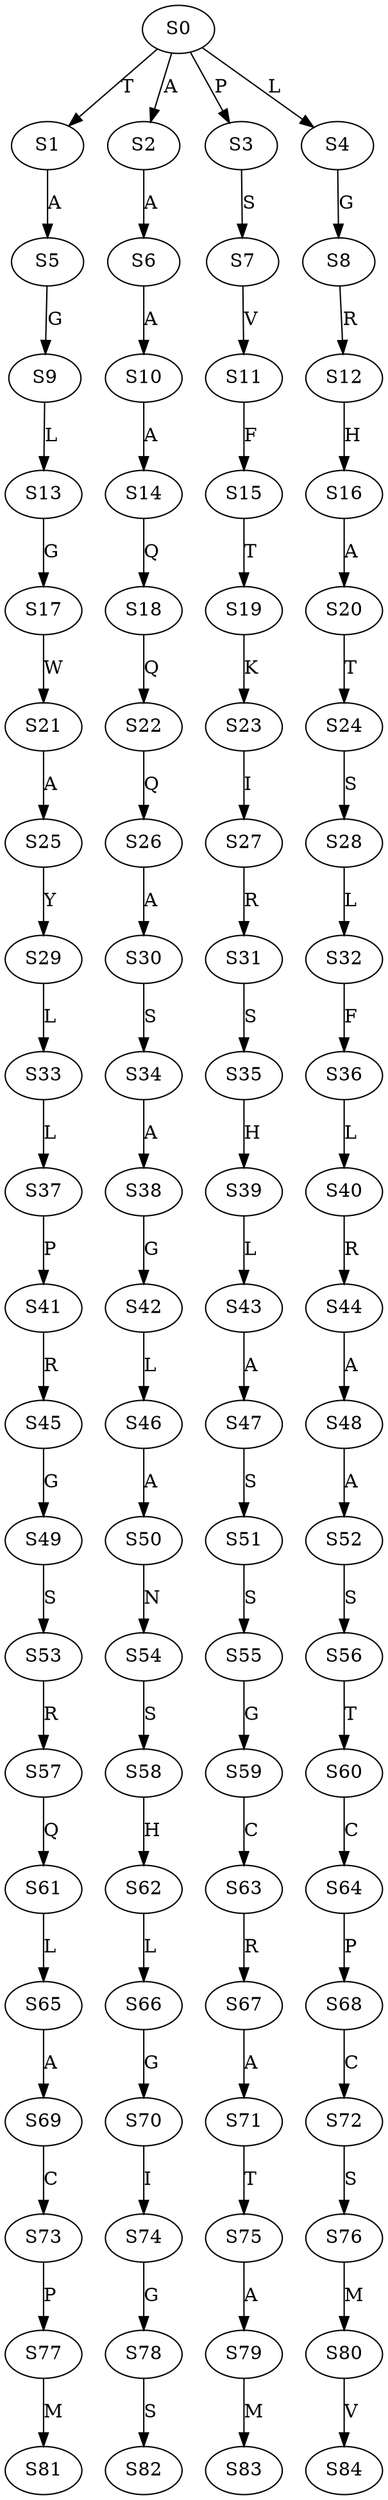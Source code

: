 strict digraph  {
	S0 -> S1 [ label = T ];
	S0 -> S2 [ label = A ];
	S0 -> S3 [ label = P ];
	S0 -> S4 [ label = L ];
	S1 -> S5 [ label = A ];
	S2 -> S6 [ label = A ];
	S3 -> S7 [ label = S ];
	S4 -> S8 [ label = G ];
	S5 -> S9 [ label = G ];
	S6 -> S10 [ label = A ];
	S7 -> S11 [ label = V ];
	S8 -> S12 [ label = R ];
	S9 -> S13 [ label = L ];
	S10 -> S14 [ label = A ];
	S11 -> S15 [ label = F ];
	S12 -> S16 [ label = H ];
	S13 -> S17 [ label = G ];
	S14 -> S18 [ label = Q ];
	S15 -> S19 [ label = T ];
	S16 -> S20 [ label = A ];
	S17 -> S21 [ label = W ];
	S18 -> S22 [ label = Q ];
	S19 -> S23 [ label = K ];
	S20 -> S24 [ label = T ];
	S21 -> S25 [ label = A ];
	S22 -> S26 [ label = Q ];
	S23 -> S27 [ label = I ];
	S24 -> S28 [ label = S ];
	S25 -> S29 [ label = Y ];
	S26 -> S30 [ label = A ];
	S27 -> S31 [ label = R ];
	S28 -> S32 [ label = L ];
	S29 -> S33 [ label = L ];
	S30 -> S34 [ label = S ];
	S31 -> S35 [ label = S ];
	S32 -> S36 [ label = F ];
	S33 -> S37 [ label = L ];
	S34 -> S38 [ label = A ];
	S35 -> S39 [ label = H ];
	S36 -> S40 [ label = L ];
	S37 -> S41 [ label = P ];
	S38 -> S42 [ label = G ];
	S39 -> S43 [ label = L ];
	S40 -> S44 [ label = R ];
	S41 -> S45 [ label = R ];
	S42 -> S46 [ label = L ];
	S43 -> S47 [ label = A ];
	S44 -> S48 [ label = A ];
	S45 -> S49 [ label = G ];
	S46 -> S50 [ label = A ];
	S47 -> S51 [ label = S ];
	S48 -> S52 [ label = A ];
	S49 -> S53 [ label = S ];
	S50 -> S54 [ label = N ];
	S51 -> S55 [ label = S ];
	S52 -> S56 [ label = S ];
	S53 -> S57 [ label = R ];
	S54 -> S58 [ label = S ];
	S55 -> S59 [ label = G ];
	S56 -> S60 [ label = T ];
	S57 -> S61 [ label = Q ];
	S58 -> S62 [ label = H ];
	S59 -> S63 [ label = C ];
	S60 -> S64 [ label = C ];
	S61 -> S65 [ label = L ];
	S62 -> S66 [ label = L ];
	S63 -> S67 [ label = R ];
	S64 -> S68 [ label = P ];
	S65 -> S69 [ label = A ];
	S66 -> S70 [ label = G ];
	S67 -> S71 [ label = A ];
	S68 -> S72 [ label = C ];
	S69 -> S73 [ label = C ];
	S70 -> S74 [ label = I ];
	S71 -> S75 [ label = T ];
	S72 -> S76 [ label = S ];
	S73 -> S77 [ label = P ];
	S74 -> S78 [ label = G ];
	S75 -> S79 [ label = A ];
	S76 -> S80 [ label = M ];
	S77 -> S81 [ label = M ];
	S78 -> S82 [ label = S ];
	S79 -> S83 [ label = M ];
	S80 -> S84 [ label = V ];
}
